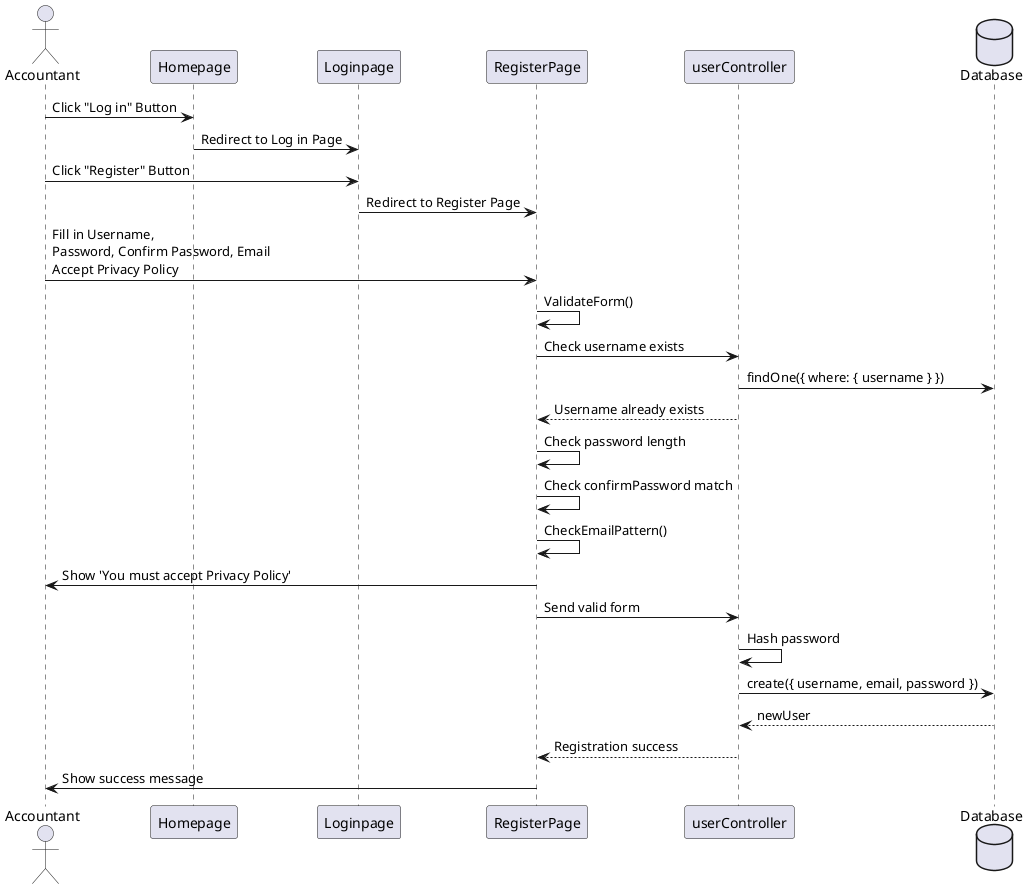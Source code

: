 @startuml
actor Accountant
participant Homepage
participant Loginpage
participant RegisterPage
participant userController
database Database

Accountant -> Homepage : Click "Log in" Button
Homepage -> Loginpage : Redirect to Log in Page

Accountant -> Loginpage : Click "Register" Button
Loginpage -> RegisterPage : Redirect to Register Page

Accountant -> RegisterPage : Fill in Username,\nPassword, Confirm Password, Email\nAccept Privacy Policy
RegisterPage -> RegisterPage : ValidateForm()
RegisterPage -> userController : Check username exists
userController -> Database : findOne({ where: { username } })
userController --> RegisterPage : Username already exists

RegisterPage -> RegisterPage : Check password length
RegisterPage -> RegisterPage : Check confirmPassword match
RegisterPage -> RegisterPage : CheckEmailPattern()

RegisterPage -> Accountant : Show 'You must accept Privacy Policy'

RegisterPage -> userController : Send valid form
userController -> userController : Hash password
userController -> Database : create({ username, email, password })
Database --> userController : newUser
userController --> RegisterPage : Registration success
RegisterPage -> Accountant : Show success message



@enduml

<!-- https://www.plantuml.com/plantuml/uml -->